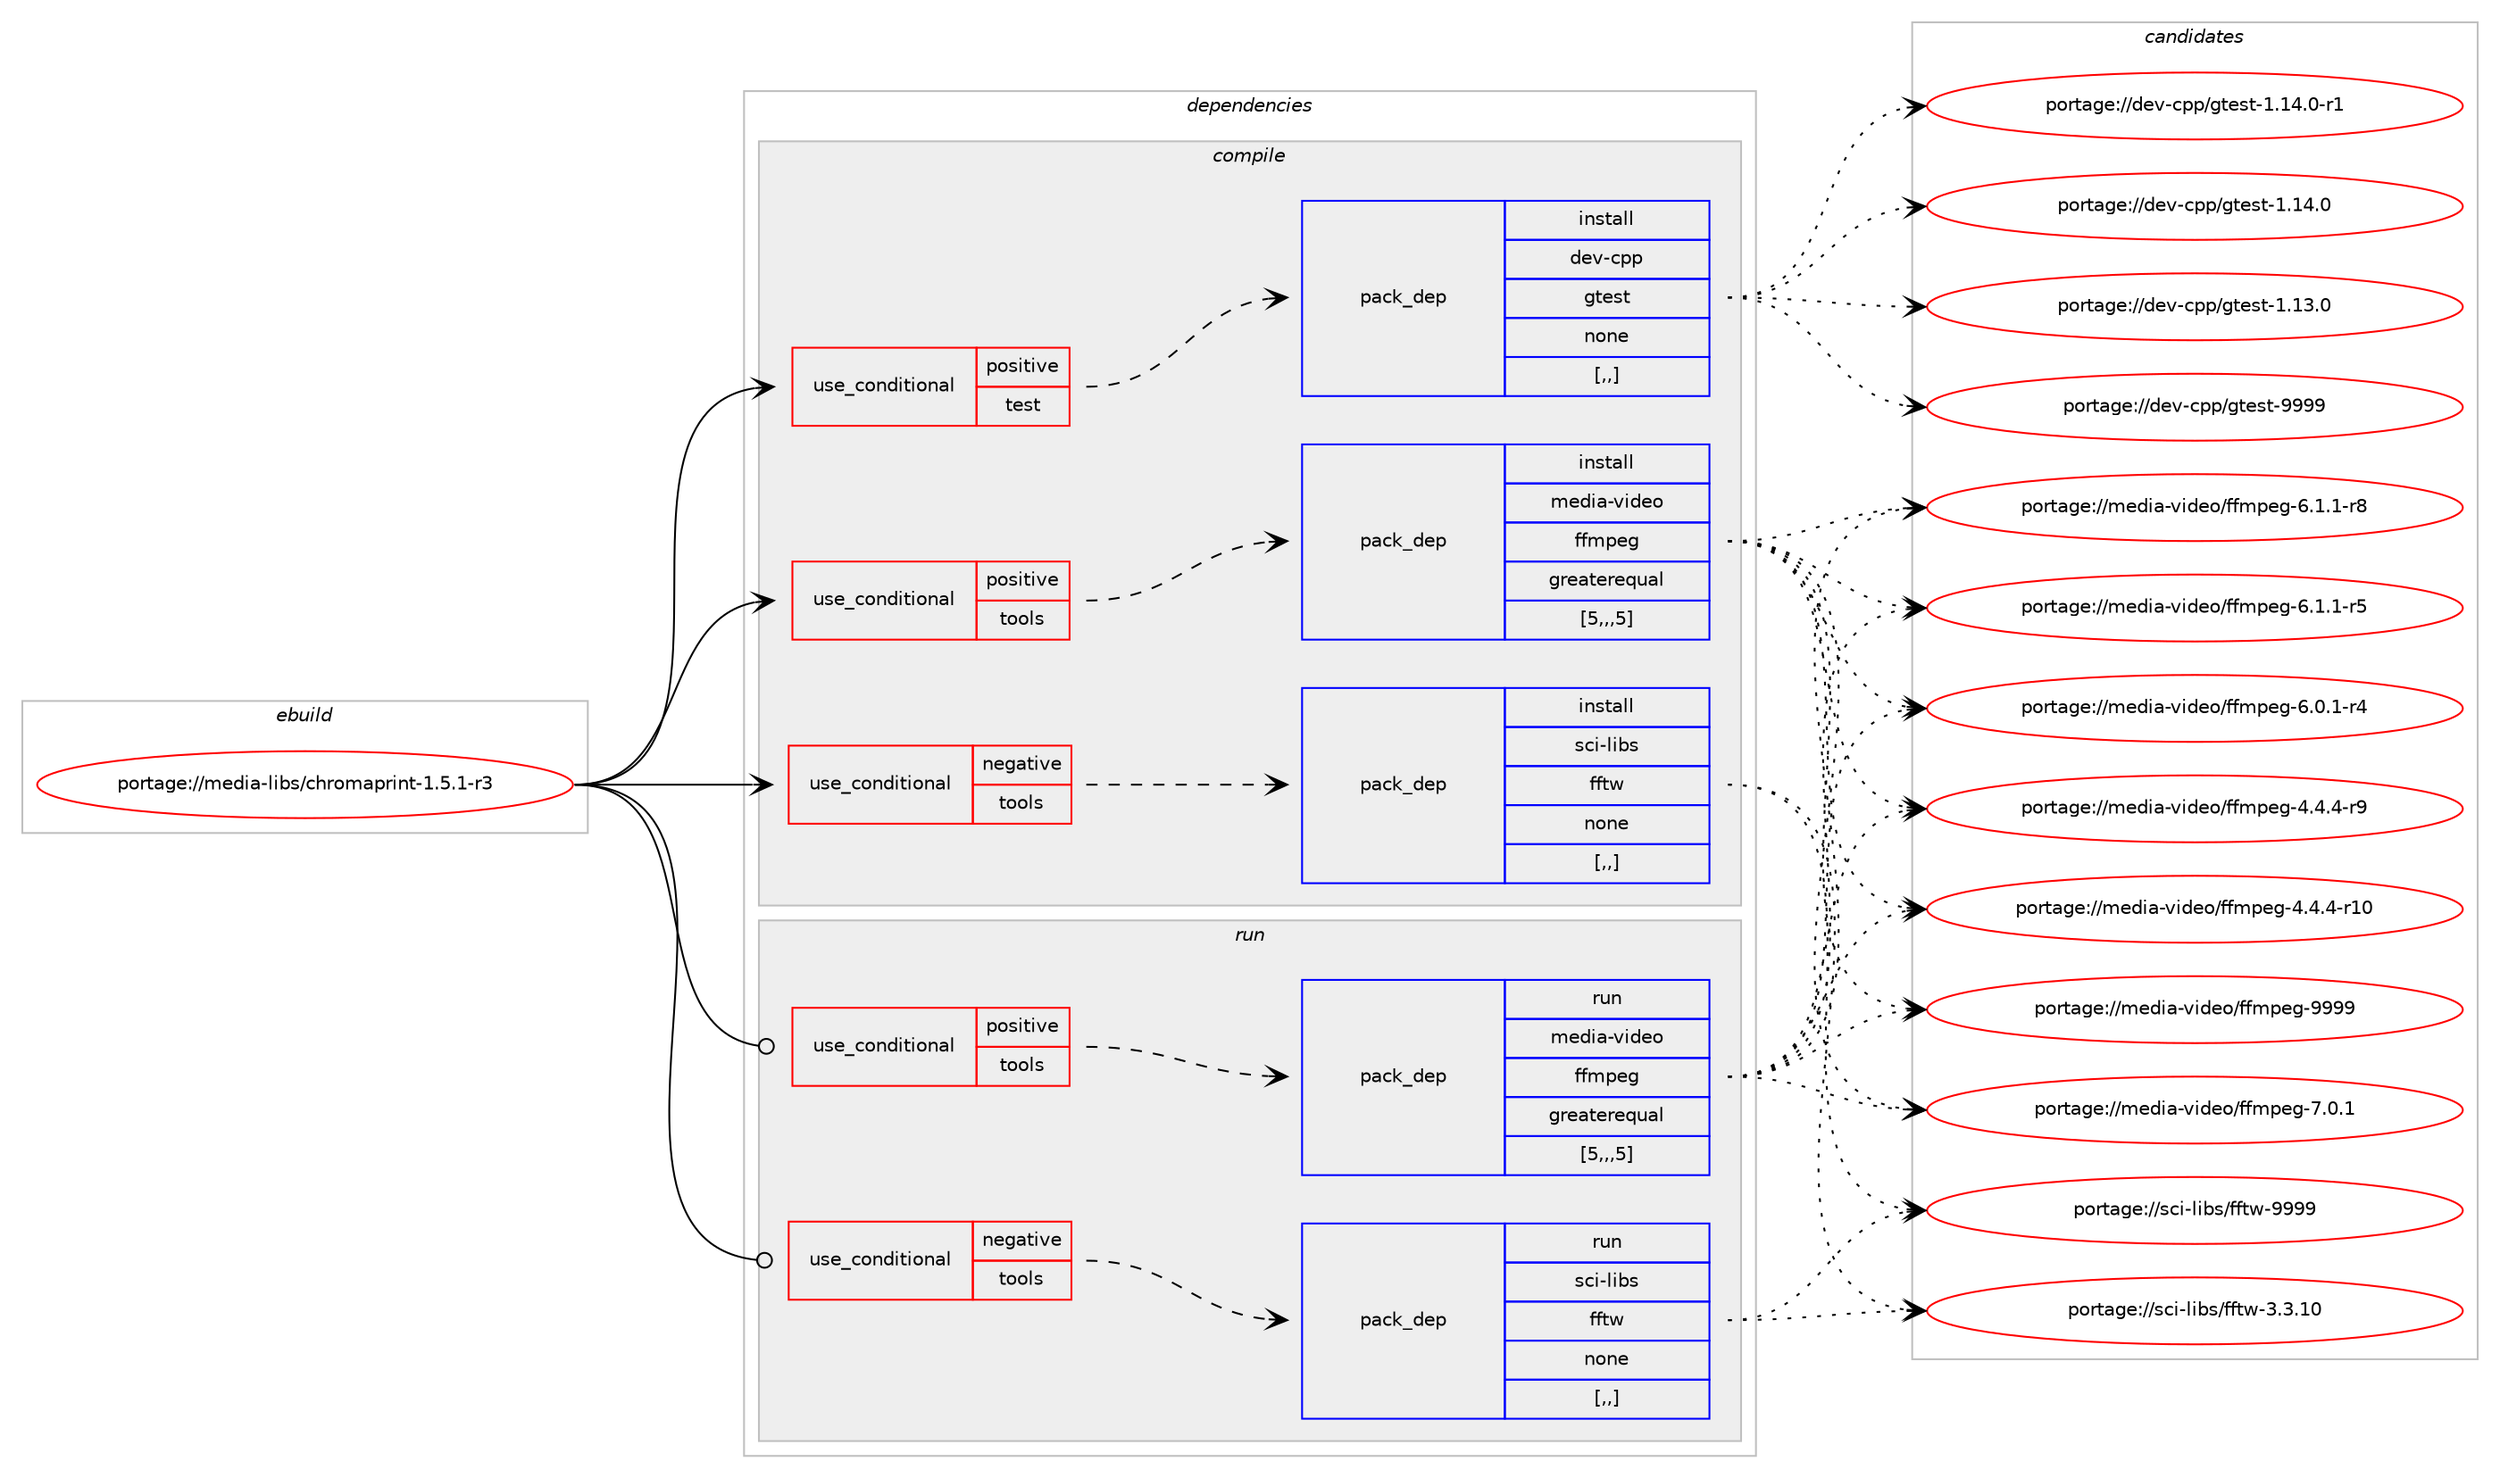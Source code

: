 digraph prolog {

# *************
# Graph options
# *************

newrank=true;
concentrate=true;
compound=true;
graph [rankdir=LR,fontname=Helvetica,fontsize=10,ranksep=1.5];#, ranksep=2.5, nodesep=0.2];
edge  [arrowhead=vee];
node  [fontname=Helvetica,fontsize=10];

# **********
# The ebuild
# **********

subgraph cluster_leftcol {
color=gray;
label=<<i>ebuild</i>>;
id [label="portage://media-libs/chromaprint-1.5.1-r3", color=red, width=4, href="../media-libs/chromaprint-1.5.1-r3.svg"];
}

# ****************
# The dependencies
# ****************

subgraph cluster_midcol {
color=gray;
label=<<i>dependencies</i>>;
subgraph cluster_compile {
fillcolor="#eeeeee";
style=filled;
label=<<i>compile</i>>;
subgraph cond74493 {
dependency296058 [label=<<TABLE BORDER="0" CELLBORDER="1" CELLSPACING="0" CELLPADDING="4"><TR><TD ROWSPAN="3" CELLPADDING="10">use_conditional</TD></TR><TR><TD>negative</TD></TR><TR><TD>tools</TD></TR></TABLE>>, shape=none, color=red];
subgraph pack219211 {
dependency296059 [label=<<TABLE BORDER="0" CELLBORDER="1" CELLSPACING="0" CELLPADDING="4" WIDTH="220"><TR><TD ROWSPAN="6" CELLPADDING="30">pack_dep</TD></TR><TR><TD WIDTH="110">install</TD></TR><TR><TD>sci-libs</TD></TR><TR><TD>fftw</TD></TR><TR><TD>none</TD></TR><TR><TD>[,,]</TD></TR></TABLE>>, shape=none, color=blue];
}
dependency296058:e -> dependency296059:w [weight=20,style="dashed",arrowhead="vee"];
}
id:e -> dependency296058:w [weight=20,style="solid",arrowhead="vee"];
subgraph cond74494 {
dependency296060 [label=<<TABLE BORDER="0" CELLBORDER="1" CELLSPACING="0" CELLPADDING="4"><TR><TD ROWSPAN="3" CELLPADDING="10">use_conditional</TD></TR><TR><TD>positive</TD></TR><TR><TD>test</TD></TR></TABLE>>, shape=none, color=red];
subgraph pack219212 {
dependency296061 [label=<<TABLE BORDER="0" CELLBORDER="1" CELLSPACING="0" CELLPADDING="4" WIDTH="220"><TR><TD ROWSPAN="6" CELLPADDING="30">pack_dep</TD></TR><TR><TD WIDTH="110">install</TD></TR><TR><TD>dev-cpp</TD></TR><TR><TD>gtest</TD></TR><TR><TD>none</TD></TR><TR><TD>[,,]</TD></TR></TABLE>>, shape=none, color=blue];
}
dependency296060:e -> dependency296061:w [weight=20,style="dashed",arrowhead="vee"];
}
id:e -> dependency296060:w [weight=20,style="solid",arrowhead="vee"];
subgraph cond74495 {
dependency296062 [label=<<TABLE BORDER="0" CELLBORDER="1" CELLSPACING="0" CELLPADDING="4"><TR><TD ROWSPAN="3" CELLPADDING="10">use_conditional</TD></TR><TR><TD>positive</TD></TR><TR><TD>tools</TD></TR></TABLE>>, shape=none, color=red];
subgraph pack219213 {
dependency296063 [label=<<TABLE BORDER="0" CELLBORDER="1" CELLSPACING="0" CELLPADDING="4" WIDTH="220"><TR><TD ROWSPAN="6" CELLPADDING="30">pack_dep</TD></TR><TR><TD WIDTH="110">install</TD></TR><TR><TD>media-video</TD></TR><TR><TD>ffmpeg</TD></TR><TR><TD>greaterequal</TD></TR><TR><TD>[5,,,5]</TD></TR></TABLE>>, shape=none, color=blue];
}
dependency296062:e -> dependency296063:w [weight=20,style="dashed",arrowhead="vee"];
}
id:e -> dependency296062:w [weight=20,style="solid",arrowhead="vee"];
}
subgraph cluster_compileandrun {
fillcolor="#eeeeee";
style=filled;
label=<<i>compile and run</i>>;
}
subgraph cluster_run {
fillcolor="#eeeeee";
style=filled;
label=<<i>run</i>>;
subgraph cond74496 {
dependency296064 [label=<<TABLE BORDER="0" CELLBORDER="1" CELLSPACING="0" CELLPADDING="4"><TR><TD ROWSPAN="3" CELLPADDING="10">use_conditional</TD></TR><TR><TD>negative</TD></TR><TR><TD>tools</TD></TR></TABLE>>, shape=none, color=red];
subgraph pack219214 {
dependency296065 [label=<<TABLE BORDER="0" CELLBORDER="1" CELLSPACING="0" CELLPADDING="4" WIDTH="220"><TR><TD ROWSPAN="6" CELLPADDING="30">pack_dep</TD></TR><TR><TD WIDTH="110">run</TD></TR><TR><TD>sci-libs</TD></TR><TR><TD>fftw</TD></TR><TR><TD>none</TD></TR><TR><TD>[,,]</TD></TR></TABLE>>, shape=none, color=blue];
}
dependency296064:e -> dependency296065:w [weight=20,style="dashed",arrowhead="vee"];
}
id:e -> dependency296064:w [weight=20,style="solid",arrowhead="odot"];
subgraph cond74497 {
dependency296066 [label=<<TABLE BORDER="0" CELLBORDER="1" CELLSPACING="0" CELLPADDING="4"><TR><TD ROWSPAN="3" CELLPADDING="10">use_conditional</TD></TR><TR><TD>positive</TD></TR><TR><TD>tools</TD></TR></TABLE>>, shape=none, color=red];
subgraph pack219215 {
dependency296067 [label=<<TABLE BORDER="0" CELLBORDER="1" CELLSPACING="0" CELLPADDING="4" WIDTH="220"><TR><TD ROWSPAN="6" CELLPADDING="30">pack_dep</TD></TR><TR><TD WIDTH="110">run</TD></TR><TR><TD>media-video</TD></TR><TR><TD>ffmpeg</TD></TR><TR><TD>greaterequal</TD></TR><TR><TD>[5,,,5]</TD></TR></TABLE>>, shape=none, color=blue];
}
dependency296066:e -> dependency296067:w [weight=20,style="dashed",arrowhead="vee"];
}
id:e -> dependency296066:w [weight=20,style="solid",arrowhead="odot"];
}
}

# **************
# The candidates
# **************

subgraph cluster_choices {
rank=same;
color=gray;
label=<<i>candidates</i>>;

subgraph choice219211 {
color=black;
nodesep=1;
choice115991054510810598115471021021161194557575757 [label="portage://sci-libs/fftw-9999", color=red, width=4,href="../sci-libs/fftw-9999.svg"];
choice1159910545108105981154710210211611945514651464948 [label="portage://sci-libs/fftw-3.3.10", color=red, width=4,href="../sci-libs/fftw-3.3.10.svg"];
dependency296059:e -> choice115991054510810598115471021021161194557575757:w [style=dotted,weight="100"];
dependency296059:e -> choice1159910545108105981154710210211611945514651464948:w [style=dotted,weight="100"];
}
subgraph choice219212 {
color=black;
nodesep=1;
choice1001011184599112112471031161011151164557575757 [label="portage://dev-cpp/gtest-9999", color=red, width=4,href="../dev-cpp/gtest-9999.svg"];
choice100101118459911211247103116101115116454946495246484511449 [label="portage://dev-cpp/gtest-1.14.0-r1", color=red, width=4,href="../dev-cpp/gtest-1.14.0-r1.svg"];
choice10010111845991121124710311610111511645494649524648 [label="portage://dev-cpp/gtest-1.14.0", color=red, width=4,href="../dev-cpp/gtest-1.14.0.svg"];
choice10010111845991121124710311610111511645494649514648 [label="portage://dev-cpp/gtest-1.13.0", color=red, width=4,href="../dev-cpp/gtest-1.13.0.svg"];
dependency296061:e -> choice1001011184599112112471031161011151164557575757:w [style=dotted,weight="100"];
dependency296061:e -> choice100101118459911211247103116101115116454946495246484511449:w [style=dotted,weight="100"];
dependency296061:e -> choice10010111845991121124710311610111511645494649524648:w [style=dotted,weight="100"];
dependency296061:e -> choice10010111845991121124710311610111511645494649514648:w [style=dotted,weight="100"];
}
subgraph choice219213 {
color=black;
nodesep=1;
choice1091011001059745118105100101111471021021091121011034557575757 [label="portage://media-video/ffmpeg-9999", color=red, width=4,href="../media-video/ffmpeg-9999.svg"];
choice109101100105974511810510010111147102102109112101103455546484649 [label="portage://media-video/ffmpeg-7.0.1", color=red, width=4,href="../media-video/ffmpeg-7.0.1.svg"];
choice1091011001059745118105100101111471021021091121011034554464946494511456 [label="portage://media-video/ffmpeg-6.1.1-r8", color=red, width=4,href="../media-video/ffmpeg-6.1.1-r8.svg"];
choice1091011001059745118105100101111471021021091121011034554464946494511453 [label="portage://media-video/ffmpeg-6.1.1-r5", color=red, width=4,href="../media-video/ffmpeg-6.1.1-r5.svg"];
choice1091011001059745118105100101111471021021091121011034554464846494511452 [label="portage://media-video/ffmpeg-6.0.1-r4", color=red, width=4,href="../media-video/ffmpeg-6.0.1-r4.svg"];
choice1091011001059745118105100101111471021021091121011034552465246524511457 [label="portage://media-video/ffmpeg-4.4.4-r9", color=red, width=4,href="../media-video/ffmpeg-4.4.4-r9.svg"];
choice109101100105974511810510010111147102102109112101103455246524652451144948 [label="portage://media-video/ffmpeg-4.4.4-r10", color=red, width=4,href="../media-video/ffmpeg-4.4.4-r10.svg"];
dependency296063:e -> choice1091011001059745118105100101111471021021091121011034557575757:w [style=dotted,weight="100"];
dependency296063:e -> choice109101100105974511810510010111147102102109112101103455546484649:w [style=dotted,weight="100"];
dependency296063:e -> choice1091011001059745118105100101111471021021091121011034554464946494511456:w [style=dotted,weight="100"];
dependency296063:e -> choice1091011001059745118105100101111471021021091121011034554464946494511453:w [style=dotted,weight="100"];
dependency296063:e -> choice1091011001059745118105100101111471021021091121011034554464846494511452:w [style=dotted,weight="100"];
dependency296063:e -> choice1091011001059745118105100101111471021021091121011034552465246524511457:w [style=dotted,weight="100"];
dependency296063:e -> choice109101100105974511810510010111147102102109112101103455246524652451144948:w [style=dotted,weight="100"];
}
subgraph choice219214 {
color=black;
nodesep=1;
choice115991054510810598115471021021161194557575757 [label="portage://sci-libs/fftw-9999", color=red, width=4,href="../sci-libs/fftw-9999.svg"];
choice1159910545108105981154710210211611945514651464948 [label="portage://sci-libs/fftw-3.3.10", color=red, width=4,href="../sci-libs/fftw-3.3.10.svg"];
dependency296065:e -> choice115991054510810598115471021021161194557575757:w [style=dotted,weight="100"];
dependency296065:e -> choice1159910545108105981154710210211611945514651464948:w [style=dotted,weight="100"];
}
subgraph choice219215 {
color=black;
nodesep=1;
choice1091011001059745118105100101111471021021091121011034557575757 [label="portage://media-video/ffmpeg-9999", color=red, width=4,href="../media-video/ffmpeg-9999.svg"];
choice109101100105974511810510010111147102102109112101103455546484649 [label="portage://media-video/ffmpeg-7.0.1", color=red, width=4,href="../media-video/ffmpeg-7.0.1.svg"];
choice1091011001059745118105100101111471021021091121011034554464946494511456 [label="portage://media-video/ffmpeg-6.1.1-r8", color=red, width=4,href="../media-video/ffmpeg-6.1.1-r8.svg"];
choice1091011001059745118105100101111471021021091121011034554464946494511453 [label="portage://media-video/ffmpeg-6.1.1-r5", color=red, width=4,href="../media-video/ffmpeg-6.1.1-r5.svg"];
choice1091011001059745118105100101111471021021091121011034554464846494511452 [label="portage://media-video/ffmpeg-6.0.1-r4", color=red, width=4,href="../media-video/ffmpeg-6.0.1-r4.svg"];
choice1091011001059745118105100101111471021021091121011034552465246524511457 [label="portage://media-video/ffmpeg-4.4.4-r9", color=red, width=4,href="../media-video/ffmpeg-4.4.4-r9.svg"];
choice109101100105974511810510010111147102102109112101103455246524652451144948 [label="portage://media-video/ffmpeg-4.4.4-r10", color=red, width=4,href="../media-video/ffmpeg-4.4.4-r10.svg"];
dependency296067:e -> choice1091011001059745118105100101111471021021091121011034557575757:w [style=dotted,weight="100"];
dependency296067:e -> choice109101100105974511810510010111147102102109112101103455546484649:w [style=dotted,weight="100"];
dependency296067:e -> choice1091011001059745118105100101111471021021091121011034554464946494511456:w [style=dotted,weight="100"];
dependency296067:e -> choice1091011001059745118105100101111471021021091121011034554464946494511453:w [style=dotted,weight="100"];
dependency296067:e -> choice1091011001059745118105100101111471021021091121011034554464846494511452:w [style=dotted,weight="100"];
dependency296067:e -> choice1091011001059745118105100101111471021021091121011034552465246524511457:w [style=dotted,weight="100"];
dependency296067:e -> choice109101100105974511810510010111147102102109112101103455246524652451144948:w [style=dotted,weight="100"];
}
}

}
